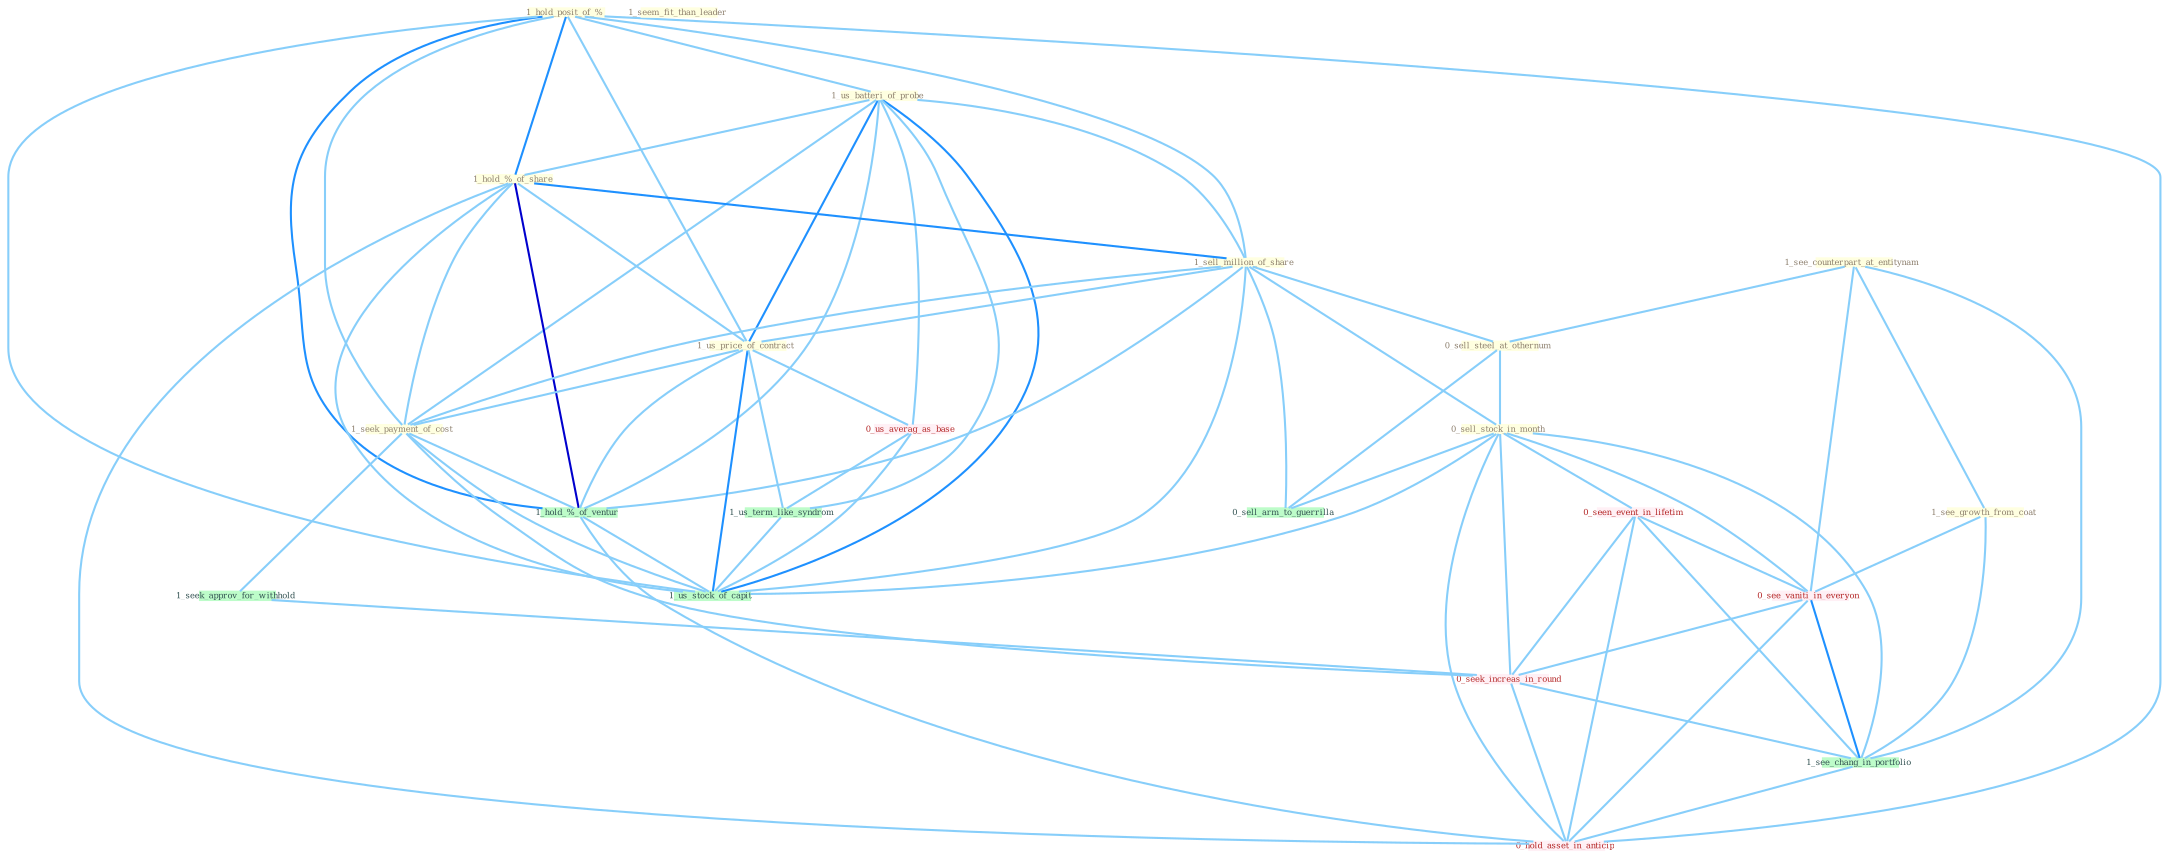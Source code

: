 Graph G{ 
    node
    [shape=polygon,style=filled,width=.5,height=.06,color="#BDFCC9",fixedsize=true,fontsize=4,
    fontcolor="#2f4f4f"];
    {node
    [color="#ffffe0", fontcolor="#8b7d6b"] "1_hold_posit_of_% " "1_us_batteri_of_probe " "1_see_counterpart_at_entitynam " "1_hold_%_of_share " "1_sell_million_of_share " "0_sell_steel_at_othernum " "1_see_growth_from_coat " "1_seem_fit_than_leader " "1_us_price_of_contract " "1_seek_payment_of_cost " "0_sell_stock_in_month "}
{node [color="#fff0f5", fontcolor="#b22222"] "0_seen_event_in_lifetim " "0_us_averag_as_base " "0_see_vaniti_in_everyon " "0_seek_increas_in_round " "0_hold_asset_in_anticip "}
edge [color="#B0E2FF"];

	"1_hold_posit_of_% " -- "1_us_batteri_of_probe " [w="1", color="#87cefa" ];
	"1_hold_posit_of_% " -- "1_hold_%_of_share " [w="2", color="#1e90ff" , len=0.8];
	"1_hold_posit_of_% " -- "1_sell_million_of_share " [w="1", color="#87cefa" ];
	"1_hold_posit_of_% " -- "1_us_price_of_contract " [w="1", color="#87cefa" ];
	"1_hold_posit_of_% " -- "1_seek_payment_of_cost " [w="1", color="#87cefa" ];
	"1_hold_posit_of_% " -- "1_hold_%_of_ventur " [w="2", color="#1e90ff" , len=0.8];
	"1_hold_posit_of_% " -- "1_us_stock_of_capit " [w="1", color="#87cefa" ];
	"1_hold_posit_of_% " -- "0_hold_asset_in_anticip " [w="1", color="#87cefa" ];
	"1_us_batteri_of_probe " -- "1_hold_%_of_share " [w="1", color="#87cefa" ];
	"1_us_batteri_of_probe " -- "1_sell_million_of_share " [w="1", color="#87cefa" ];
	"1_us_batteri_of_probe " -- "1_us_price_of_contract " [w="2", color="#1e90ff" , len=0.8];
	"1_us_batteri_of_probe " -- "1_seek_payment_of_cost " [w="1", color="#87cefa" ];
	"1_us_batteri_of_probe " -- "0_us_averag_as_base " [w="1", color="#87cefa" ];
	"1_us_batteri_of_probe " -- "1_us_term_like_syndrom " [w="1", color="#87cefa" ];
	"1_us_batteri_of_probe " -- "1_hold_%_of_ventur " [w="1", color="#87cefa" ];
	"1_us_batteri_of_probe " -- "1_us_stock_of_capit " [w="2", color="#1e90ff" , len=0.8];
	"1_see_counterpart_at_entitynam " -- "0_sell_steel_at_othernum " [w="1", color="#87cefa" ];
	"1_see_counterpart_at_entitynam " -- "1_see_growth_from_coat " [w="1", color="#87cefa" ];
	"1_see_counterpart_at_entitynam " -- "0_see_vaniti_in_everyon " [w="1", color="#87cefa" ];
	"1_see_counterpart_at_entitynam " -- "1_see_chang_in_portfolio " [w="1", color="#87cefa" ];
	"1_hold_%_of_share " -- "1_sell_million_of_share " [w="2", color="#1e90ff" , len=0.8];
	"1_hold_%_of_share " -- "1_us_price_of_contract " [w="1", color="#87cefa" ];
	"1_hold_%_of_share " -- "1_seek_payment_of_cost " [w="1", color="#87cefa" ];
	"1_hold_%_of_share " -- "1_hold_%_of_ventur " [w="3", color="#0000cd" , len=0.6];
	"1_hold_%_of_share " -- "1_us_stock_of_capit " [w="1", color="#87cefa" ];
	"1_hold_%_of_share " -- "0_hold_asset_in_anticip " [w="1", color="#87cefa" ];
	"1_sell_million_of_share " -- "0_sell_steel_at_othernum " [w="1", color="#87cefa" ];
	"1_sell_million_of_share " -- "1_us_price_of_contract " [w="1", color="#87cefa" ];
	"1_sell_million_of_share " -- "1_seek_payment_of_cost " [w="1", color="#87cefa" ];
	"1_sell_million_of_share " -- "0_sell_stock_in_month " [w="1", color="#87cefa" ];
	"1_sell_million_of_share " -- "1_hold_%_of_ventur " [w="1", color="#87cefa" ];
	"1_sell_million_of_share " -- "0_sell_arm_to_guerrilla " [w="1", color="#87cefa" ];
	"1_sell_million_of_share " -- "1_us_stock_of_capit " [w="1", color="#87cefa" ];
	"0_sell_steel_at_othernum " -- "0_sell_stock_in_month " [w="1", color="#87cefa" ];
	"0_sell_steel_at_othernum " -- "0_sell_arm_to_guerrilla " [w="1", color="#87cefa" ];
	"1_see_growth_from_coat " -- "0_see_vaniti_in_everyon " [w="1", color="#87cefa" ];
	"1_see_growth_from_coat " -- "1_see_chang_in_portfolio " [w="1", color="#87cefa" ];
	"1_us_price_of_contract " -- "1_seek_payment_of_cost " [w="1", color="#87cefa" ];
	"1_us_price_of_contract " -- "0_us_averag_as_base " [w="1", color="#87cefa" ];
	"1_us_price_of_contract " -- "1_us_term_like_syndrom " [w="1", color="#87cefa" ];
	"1_us_price_of_contract " -- "1_hold_%_of_ventur " [w="1", color="#87cefa" ];
	"1_us_price_of_contract " -- "1_us_stock_of_capit " [w="2", color="#1e90ff" , len=0.8];
	"1_seek_payment_of_cost " -- "1_seek_approv_for_withhold " [w="1", color="#87cefa" ];
	"1_seek_payment_of_cost " -- "1_hold_%_of_ventur " [w="1", color="#87cefa" ];
	"1_seek_payment_of_cost " -- "0_seek_increas_in_round " [w="1", color="#87cefa" ];
	"1_seek_payment_of_cost " -- "1_us_stock_of_capit " [w="1", color="#87cefa" ];
	"0_sell_stock_in_month " -- "0_seen_event_in_lifetim " [w="1", color="#87cefa" ];
	"0_sell_stock_in_month " -- "0_see_vaniti_in_everyon " [w="1", color="#87cefa" ];
	"0_sell_stock_in_month " -- "0_sell_arm_to_guerrilla " [w="1", color="#87cefa" ];
	"0_sell_stock_in_month " -- "0_seek_increas_in_round " [w="1", color="#87cefa" ];
	"0_sell_stock_in_month " -- "1_us_stock_of_capit " [w="1", color="#87cefa" ];
	"0_sell_stock_in_month " -- "1_see_chang_in_portfolio " [w="1", color="#87cefa" ];
	"0_sell_stock_in_month " -- "0_hold_asset_in_anticip " [w="1", color="#87cefa" ];
	"0_seen_event_in_lifetim " -- "0_see_vaniti_in_everyon " [w="1", color="#87cefa" ];
	"0_seen_event_in_lifetim " -- "0_seek_increas_in_round " [w="1", color="#87cefa" ];
	"0_seen_event_in_lifetim " -- "1_see_chang_in_portfolio " [w="1", color="#87cefa" ];
	"0_seen_event_in_lifetim " -- "0_hold_asset_in_anticip " [w="1", color="#87cefa" ];
	"0_us_averag_as_base " -- "1_us_term_like_syndrom " [w="1", color="#87cefa" ];
	"0_us_averag_as_base " -- "1_us_stock_of_capit " [w="1", color="#87cefa" ];
	"1_us_term_like_syndrom " -- "1_us_stock_of_capit " [w="1", color="#87cefa" ];
	"1_seek_approv_for_withhold " -- "0_seek_increas_in_round " [w="1", color="#87cefa" ];
	"1_hold_%_of_ventur " -- "1_us_stock_of_capit " [w="1", color="#87cefa" ];
	"1_hold_%_of_ventur " -- "0_hold_asset_in_anticip " [w="1", color="#87cefa" ];
	"0_see_vaniti_in_everyon " -- "0_seek_increas_in_round " [w="1", color="#87cefa" ];
	"0_see_vaniti_in_everyon " -- "1_see_chang_in_portfolio " [w="2", color="#1e90ff" , len=0.8];
	"0_see_vaniti_in_everyon " -- "0_hold_asset_in_anticip " [w="1", color="#87cefa" ];
	"0_seek_increas_in_round " -- "1_see_chang_in_portfolio " [w="1", color="#87cefa" ];
	"0_seek_increas_in_round " -- "0_hold_asset_in_anticip " [w="1", color="#87cefa" ];
	"1_see_chang_in_portfolio " -- "0_hold_asset_in_anticip " [w="1", color="#87cefa" ];
}